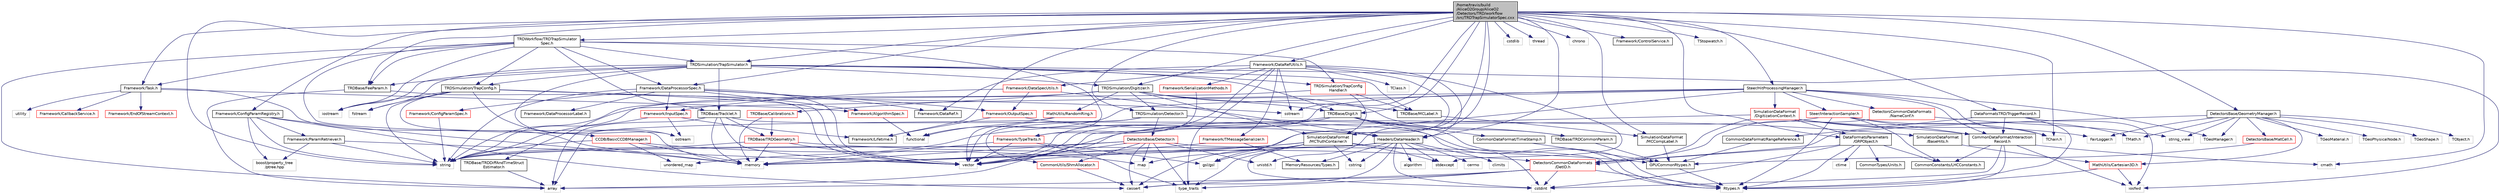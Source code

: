 digraph "/home/travis/build/AliceO2Group/AliceO2/Detectors/TRD/workflow/src/TRDTrapSimulatorSpec.cxx"
{
 // INTERACTIVE_SVG=YES
  bgcolor="transparent";
  edge [fontname="Helvetica",fontsize="10",labelfontname="Helvetica",labelfontsize="10"];
  node [fontname="Helvetica",fontsize="10",shape=record];
  Node0 [label="/home/travis/build\l/AliceO2Group/AliceO2\l/Detectors/TRD/workflow\l/src/TRDTrapSimulatorSpec.cxx",height=0.2,width=0.4,color="black", fillcolor="grey75", style="filled", fontcolor="black"];
  Node0 -> Node1 [color="midnightblue",fontsize="10",style="solid",fontname="Helvetica"];
  Node1 [label="TRDWorkflow/TRDTrapSimulator\lSpec.h",height=0.2,width=0.4,color="black",URL="$dc/d96/TRDTrapSimulatorSpec_8h.html"];
  Node1 -> Node2 [color="midnightblue",fontsize="10",style="solid",fontname="Helvetica"];
  Node2 [label="vector",height=0.2,width=0.4,color="grey75"];
  Node1 -> Node3 [color="midnightblue",fontsize="10",style="solid",fontname="Helvetica"];
  Node3 [label="array",height=0.2,width=0.4,color="grey75"];
  Node1 -> Node4 [color="midnightblue",fontsize="10",style="solid",fontname="Helvetica"];
  Node4 [label="Framework/DataProcessorSpec.h",height=0.2,width=0.4,color="black",URL="$d0/df4/DataProcessorSpec_8h.html"];
  Node4 -> Node5 [color="midnightblue",fontsize="10",style="solid",fontname="Helvetica"];
  Node5 [label="Framework/AlgorithmSpec.h",height=0.2,width=0.4,color="red",URL="$d0/d14/AlgorithmSpec_8h.html"];
  Node5 -> Node80 [color="midnightblue",fontsize="10",style="solid",fontname="Helvetica"];
  Node80 [label="functional",height=0.2,width=0.4,color="grey75"];
  Node4 -> Node138 [color="midnightblue",fontsize="10",style="solid",fontname="Helvetica"];
  Node138 [label="Framework/ConfigParamSpec.h",height=0.2,width=0.4,color="red",URL="$d0/d1c/ConfigParamSpec_8h.html"];
  Node138 -> Node49 [color="midnightblue",fontsize="10",style="solid",fontname="Helvetica"];
  Node49 [label="string",height=0.2,width=0.4,color="grey75"];
  Node4 -> Node143 [color="midnightblue",fontsize="10",style="solid",fontname="Helvetica"];
  Node143 [label="Framework/DataProcessorLabel.h",height=0.2,width=0.4,color="black",URL="$d1/df2/DataProcessorLabel_8h.html"];
  Node4 -> Node8 [color="midnightblue",fontsize="10",style="solid",fontname="Helvetica"];
  Node8 [label="Framework/DataRef.h",height=0.2,width=0.4,color="black",URL="$d5/dfb/DataRef_8h.html"];
  Node4 -> Node55 [color="midnightblue",fontsize="10",style="solid",fontname="Helvetica"];
  Node55 [label="Framework/InputSpec.h",height=0.2,width=0.4,color="red",URL="$d5/d3f/InputSpec_8h.html"];
  Node55 -> Node52 [color="midnightblue",fontsize="10",style="solid",fontname="Helvetica"];
  Node52 [label="Framework/Lifetime.h",height=0.2,width=0.4,color="black",URL="$dc/dca/Lifetime_8h.html"];
  Node55 -> Node49 [color="midnightblue",fontsize="10",style="solid",fontname="Helvetica"];
  Node55 -> Node73 [color="midnightblue",fontsize="10",style="solid",fontname="Helvetica"];
  Node73 [label="ostream",height=0.2,width=0.4,color="grey75"];
  Node4 -> Node42 [color="midnightblue",fontsize="10",style="solid",fontname="Helvetica"];
  Node42 [label="Framework/OutputSpec.h",height=0.2,width=0.4,color="red",URL="$db/d2d/OutputSpec_8h.html"];
  Node42 -> Node43 [color="midnightblue",fontsize="10",style="solid",fontname="Helvetica"];
  Node43 [label="Headers/DataHeader.h",height=0.2,width=0.4,color="black",URL="$dc/dcd/DataHeader_8h.html"];
  Node43 -> Node44 [color="midnightblue",fontsize="10",style="solid",fontname="Helvetica"];
  Node44 [label="cstdint",height=0.2,width=0.4,color="grey75"];
  Node43 -> Node18 [color="midnightblue",fontsize="10",style="solid",fontname="Helvetica"];
  Node18 [label="memory",height=0.2,width=0.4,color="grey75"];
  Node43 -> Node45 [color="midnightblue",fontsize="10",style="solid",fontname="Helvetica"];
  Node45 [label="cassert",height=0.2,width=0.4,color="grey75"];
  Node43 -> Node46 [color="midnightblue",fontsize="10",style="solid",fontname="Helvetica"];
  Node46 [label="cstring",height=0.2,width=0.4,color="grey75"];
  Node43 -> Node47 [color="midnightblue",fontsize="10",style="solid",fontname="Helvetica"];
  Node47 [label="algorithm",height=0.2,width=0.4,color="grey75"];
  Node43 -> Node48 [color="midnightblue",fontsize="10",style="solid",fontname="Helvetica"];
  Node48 [label="stdexcept",height=0.2,width=0.4,color="grey75"];
  Node43 -> Node49 [color="midnightblue",fontsize="10",style="solid",fontname="Helvetica"];
  Node43 -> Node50 [color="midnightblue",fontsize="10",style="solid",fontname="Helvetica"];
  Node50 [label="climits",height=0.2,width=0.4,color="grey75"];
  Node43 -> Node20 [color="midnightblue",fontsize="10",style="solid",fontname="Helvetica"];
  Node20 [label="MemoryResources/Types.h",height=0.2,width=0.4,color="black",URL="$d7/df8/Types_8h.html"];
  Node43 -> Node51 [color="midnightblue",fontsize="10",style="solid",fontname="Helvetica"];
  Node51 [label="cerrno",height=0.2,width=0.4,color="grey75"];
  Node42 -> Node52 [color="midnightblue",fontsize="10",style="solid",fontname="Helvetica"];
  Node4 -> Node49 [color="midnightblue",fontsize="10",style="solid",fontname="Helvetica"];
  Node4 -> Node2 [color="midnightblue",fontsize="10",style="solid",fontname="Helvetica"];
  Node1 -> Node144 [color="midnightblue",fontsize="10",style="solid",fontname="Helvetica"];
  Node144 [label="Framework/Task.h",height=0.2,width=0.4,color="black",URL="$df/d4f/Task_8h.html"];
  Node144 -> Node5 [color="midnightblue",fontsize="10",style="solid",fontname="Helvetica"];
  Node144 -> Node145 [color="midnightblue",fontsize="10",style="solid",fontname="Helvetica"];
  Node145 [label="Framework/CallbackService.h",height=0.2,width=0.4,color="red",URL="$d9/d7f/CallbackService_8h.html"];
  Node144 -> Node147 [color="midnightblue",fontsize="10",style="solid",fontname="Helvetica"];
  Node147 [label="Framework/EndOfStreamContext.h",height=0.2,width=0.4,color="red",URL="$d0/d77/EndOfStreamContext_8h.html"];
  Node144 -> Node29 [color="midnightblue",fontsize="10",style="solid",fontname="Helvetica"];
  Node29 [label="utility",height=0.2,width=0.4,color="grey75"];
  Node144 -> Node18 [color="midnightblue",fontsize="10",style="solid",fontname="Helvetica"];
  Node1 -> Node148 [color="midnightblue",fontsize="10",style="solid",fontname="Helvetica"];
  Node148 [label="TRDBase/FeeParam.h",height=0.2,width=0.4,color="black",URL="$d2/d36/FeeParam_8h.html"];
  Node148 -> Node3 [color="midnightblue",fontsize="10",style="solid",fontname="Helvetica"];
  Node148 -> Node2 [color="midnightblue",fontsize="10",style="solid",fontname="Helvetica"];
  Node1 -> Node149 [color="midnightblue",fontsize="10",style="solid",fontname="Helvetica"];
  Node149 [label="TRDBase/Tracklet.h",height=0.2,width=0.4,color="black",URL="$de/dac/TRD_2base_2include_2TRDBase_2Tracklet_8h.html"];
  Node149 -> Node2 [color="midnightblue",fontsize="10",style="solid",fontname="Helvetica"];
  Node149 -> Node3 [color="midnightblue",fontsize="10",style="solid",fontname="Helvetica"];
  Node149 -> Node18 [color="midnightblue",fontsize="10",style="solid",fontname="Helvetica"];
  Node149 -> Node150 [color="midnightblue",fontsize="10",style="solid",fontname="Helvetica"];
  Node150 [label="Rtypes.h",height=0.2,width=0.4,color="grey75"];
  Node149 -> Node151 [color="midnightblue",fontsize="10",style="solid",fontname="Helvetica"];
  Node151 [label="TRDBase/TRDGeometry.h",height=0.2,width=0.4,color="red",URL="$dd/d07/TRDGeometry_8h.html"];
  Node151 -> Node162 [color="midnightblue",fontsize="10",style="solid",fontname="Helvetica"];
  Node162 [label="DetectorsCommonDataFormats\l/DetID.h",height=0.2,width=0.4,color="red",URL="$d6/d31/DetID_8h.html"];
  Node162 -> Node150 [color="midnightblue",fontsize="10",style="solid",fontname="Helvetica"];
  Node162 -> Node3 [color="midnightblue",fontsize="10",style="solid",fontname="Helvetica"];
  Node162 -> Node45 [color="midnightblue",fontsize="10",style="solid",fontname="Helvetica"];
  Node162 -> Node44 [color="midnightblue",fontsize="10",style="solid",fontname="Helvetica"];
  Node162 -> Node23 [color="midnightblue",fontsize="10",style="solid",fontname="Helvetica"];
  Node23 [label="type_traits",height=0.2,width=0.4,color="grey75"];
  Node151 -> Node49 [color="midnightblue",fontsize="10",style="solid",fontname="Helvetica"];
  Node151 -> Node2 [color="midnightblue",fontsize="10",style="solid",fontname="Helvetica"];
  Node151 -> Node18 [color="midnightblue",fontsize="10",style="solid",fontname="Helvetica"];
  Node1 -> Node178 [color="midnightblue",fontsize="10",style="solid",fontname="Helvetica"];
  Node178 [label="TRDSimulation/TrapSimulator.h",height=0.2,width=0.4,color="black",URL="$d7/d42/TrapSimulator_8h.html"];
  Node178 -> Node71 [color="midnightblue",fontsize="10",style="solid",fontname="Helvetica"];
  Node71 [label="iosfwd",height=0.2,width=0.4,color="grey75"];
  Node178 -> Node161 [color="midnightblue",fontsize="10",style="solid",fontname="Helvetica"];
  Node161 [label="iostream",height=0.2,width=0.4,color="grey75"];
  Node178 -> Node73 [color="midnightblue",fontsize="10",style="solid",fontname="Helvetica"];
  Node178 -> Node179 [color="midnightblue",fontsize="10",style="solid",fontname="Helvetica"];
  Node179 [label="fstream",height=0.2,width=0.4,color="grey75"];
  Node178 -> Node149 [color="midnightblue",fontsize="10",style="solid",fontname="Helvetica"];
  Node178 -> Node148 [color="midnightblue",fontsize="10",style="solid",fontname="Helvetica"];
  Node178 -> Node180 [color="midnightblue",fontsize="10",style="solid",fontname="Helvetica"];
  Node180 [label="TRDBase/Digit.h",height=0.2,width=0.4,color="black",URL="$d7/da5/Detectors_2TRD_2base_2include_2TRDBase_2Digit_8h.html"];
  Node180 -> Node44 [color="midnightblue",fontsize="10",style="solid",fontname="Helvetica"];
  Node180 -> Node2 [color="midnightblue",fontsize="10",style="solid",fontname="Helvetica"];
  Node180 -> Node3 [color="midnightblue",fontsize="10",style="solid",fontname="Helvetica"];
  Node180 -> Node66 [color="midnightblue",fontsize="10",style="solid",fontname="Helvetica"];
  Node66 [label="unordered_map",height=0.2,width=0.4,color="grey75"];
  Node180 -> Node150 [color="midnightblue",fontsize="10",style="solid",fontname="Helvetica"];
  Node180 -> Node181 [color="midnightblue",fontsize="10",style="solid",fontname="Helvetica"];
  Node181 [label="CommonDataFormat/TimeStamp.h",height=0.2,width=0.4,color="black",URL="$df/d5d/common_2include_2CommonDataFormat_2TimeStamp_8h.html"];
  Node181 -> Node157 [color="midnightblue",fontsize="10",style="solid",fontname="Helvetica"];
  Node157 [label="GPUCommonRtypes.h",height=0.2,width=0.4,color="black",URL="$d2/d45/GPUCommonRtypes_8h.html"];
  Node157 -> Node150 [color="midnightblue",fontsize="10",style="solid",fontname="Helvetica"];
  Node180 -> Node156 [color="midnightblue",fontsize="10",style="solid",fontname="Helvetica"];
  Node156 [label="TRDBase/TRDCommonParam.h",height=0.2,width=0.4,color="black",URL="$da/d32/TRDCommonParam_8h.html"];
  Node156 -> Node157 [color="midnightblue",fontsize="10",style="solid",fontname="Helvetica"];
  Node178 -> Node182 [color="midnightblue",fontsize="10",style="solid",fontname="Helvetica"];
  Node182 [label="TRDBase/MCLabel.h",height=0.2,width=0.4,color="black",URL="$dc/d25/Detectors_2TRD_2base_2include_2TRDBase_2MCLabel_8h.html"];
  Node182 -> Node183 [color="midnightblue",fontsize="10",style="solid",fontname="Helvetica"];
  Node183 [label="SimulationDataFormat\l/MCCompLabel.h",height=0.2,width=0.4,color="black",URL="$d7/dcd/MCCompLabel_8h.html"];
  Node183 -> Node157 [color="midnightblue",fontsize="10",style="solid",fontname="Helvetica"];
  Node178 -> Node184 [color="midnightblue",fontsize="10",style="solid",fontname="Helvetica"];
  Node184 [label="TRDSimulation/Digitizer.h",height=0.2,width=0.4,color="black",URL="$d4/dae/TRD_2simulation_2include_2TRDSimulation_2Digitizer_8h.html"];
  Node184 -> Node185 [color="midnightblue",fontsize="10",style="solid",fontname="Helvetica"];
  Node185 [label="TRDSimulation/Detector.h",height=0.2,width=0.4,color="black",URL="$df/df0/TRD_2simulation_2include_2TRDSimulation_2Detector_8h.html"];
  Node185 -> Node2 [color="midnightblue",fontsize="10",style="solid",fontname="Helvetica"];
  Node185 -> Node186 [color="midnightblue",fontsize="10",style="solid",fontname="Helvetica"];
  Node186 [label="DetectorsBase/Detector.h",height=0.2,width=0.4,color="red",URL="$d1/d3a/Base_2include_2DetectorsBase_2Detector_8h.html"];
  Node186 -> Node31 [color="midnightblue",fontsize="10",style="solid",fontname="Helvetica"];
  Node31 [label="map",height=0.2,width=0.4,color="grey75"];
  Node186 -> Node2 [color="midnightblue",fontsize="10",style="solid",fontname="Helvetica"];
  Node186 -> Node18 [color="midnightblue",fontsize="10",style="solid",fontname="Helvetica"];
  Node186 -> Node150 [color="midnightblue",fontsize="10",style="solid",fontname="Helvetica"];
  Node186 -> Node23 [color="midnightblue",fontsize="10",style="solid",fontname="Helvetica"];
  Node186 -> Node49 [color="midnightblue",fontsize="10",style="solid",fontname="Helvetica"];
  Node186 -> Node194 [color="midnightblue",fontsize="10",style="solid",fontname="Helvetica"];
  Node194 [label="CommonUtils/ShmAllocator.h",height=0.2,width=0.4,color="red",URL="$d0/d91/ShmAllocator_8h.html"];
  Node194 -> Node45 [color="midnightblue",fontsize="10",style="solid",fontname="Helvetica"];
  Node186 -> Node196 [color="midnightblue",fontsize="10",style="solid",fontname="Helvetica"];
  Node196 [label="unistd.h",height=0.2,width=0.4,color="grey75"];
  Node186 -> Node45 [color="midnightblue",fontsize="10",style="solid",fontname="Helvetica"];
  Node185 -> Node197 [color="midnightblue",fontsize="10",style="solid",fontname="Helvetica"];
  Node197 [label="SimulationDataFormat\l/BaseHits.h",height=0.2,width=0.4,color="black",URL="$d4/d25/BaseHits_8h.html"];
  Node197 -> Node168 [color="midnightblue",fontsize="10",style="solid",fontname="Helvetica"];
  Node168 [label="MathUtils/Cartesian3D.h",height=0.2,width=0.4,color="red",URL="$dd/d76/Cartesian3D_8h.html"];
  Node168 -> Node150 [color="midnightblue",fontsize="10",style="solid",fontname="Helvetica"];
  Node168 -> Node71 [color="midnightblue",fontsize="10",style="solid",fontname="Helvetica"];
  Node185 -> Node194 [color="midnightblue",fontsize="10",style="solid",fontname="Helvetica"];
  Node184 -> Node180 [color="midnightblue",fontsize="10",style="solid",fontname="Helvetica"];
  Node184 -> Node182 [color="midnightblue",fontsize="10",style="solid",fontname="Helvetica"];
  Node184 -> Node198 [color="midnightblue",fontsize="10",style="solid",fontname="Helvetica"];
  Node198 [label="SimulationDataFormat\l/MCTruthContainer.h",height=0.2,width=0.4,color="black",URL="$db/d14/MCTruthContainer_8h.html",tooltip="Definition of a container to keep Monte Carlo truth external to simulation objects. "];
  Node198 -> Node157 [color="midnightblue",fontsize="10",style="solid",fontname="Helvetica"];
  Node198 -> Node44 [color="midnightblue",fontsize="10",style="solid",fontname="Helvetica"];
  Node198 -> Node45 [color="midnightblue",fontsize="10",style="solid",fontname="Helvetica"];
  Node198 -> Node48 [color="midnightblue",fontsize="10",style="solid",fontname="Helvetica"];
  Node198 -> Node27 [color="midnightblue",fontsize="10",style="solid",fontname="Helvetica"];
  Node27 [label="gsl/gsl",height=0.2,width=0.4,color="grey75"];
  Node198 -> Node23 [color="midnightblue",fontsize="10",style="solid",fontname="Helvetica"];
  Node198 -> Node46 [color="midnightblue",fontsize="10",style="solid",fontname="Helvetica"];
  Node198 -> Node18 [color="midnightblue",fontsize="10",style="solid",fontname="Helvetica"];
  Node198 -> Node2 [color="midnightblue",fontsize="10",style="solid",fontname="Helvetica"];
  Node184 -> Node156 [color="midnightblue",fontsize="10",style="solid",fontname="Helvetica"];
  Node184 -> Node199 [color="midnightblue",fontsize="10",style="solid",fontname="Helvetica"];
  Node199 [label="TRDBase/TRDDiffAndTimeStruct\lEstimator.h",height=0.2,width=0.4,color="black",URL="$d9/dd4/TRDDiffAndTimeStructEstimator_8h.html"];
  Node199 -> Node3 [color="midnightblue",fontsize="10",style="solid",fontname="Helvetica"];
  Node184 -> Node200 [color="midnightblue",fontsize="10",style="solid",fontname="Helvetica"];
  Node200 [label="TRDBase/Calibrations.h",height=0.2,width=0.4,color="red",URL="$d4/d17/Calibrations_8h.html"];
  Node200 -> Node18 [color="midnightblue",fontsize="10",style="solid",fontname="Helvetica"];
  Node200 -> Node151 [color="midnightblue",fontsize="10",style="solid",fontname="Helvetica"];
  Node184 -> Node214 [color="midnightblue",fontsize="10",style="solid",fontname="Helvetica"];
  Node214 [label="MathUtils/RandomRing.h",height=0.2,width=0.4,color="red",URL="$db/dac/RandomRing_8h.html"];
  Node214 -> Node3 [color="midnightblue",fontsize="10",style="solid",fontname="Helvetica"];
  Node214 -> Node80 [color="midnightblue",fontsize="10",style="solid",fontname="Helvetica"];
  Node178 -> Node218 [color="midnightblue",fontsize="10",style="solid",fontname="Helvetica"];
  Node218 [label="TRDSimulation/TrapConfig\lHandler.h",height=0.2,width=0.4,color="red",URL="$de/d00/TrapConfigHandler_8h.html"];
  Node218 -> Node49 [color="midnightblue",fontsize="10",style="solid",fontname="Helvetica"];
  Node218 -> Node198 [color="midnightblue",fontsize="10",style="solid",fontname="Helvetica"];
  Node218 -> Node182 [color="midnightblue",fontsize="10",style="solid",fontname="Helvetica"];
  Node178 -> Node219 [color="midnightblue",fontsize="10",style="solid",fontname="Helvetica"];
  Node219 [label="TRDSimulation/TrapConfig.h",height=0.2,width=0.4,color="black",URL="$d8/dbb/TrapConfig_8h.html"];
  Node219 -> Node49 [color="midnightblue",fontsize="10",style="solid",fontname="Helvetica"];
  Node219 -> Node2 [color="midnightblue",fontsize="10",style="solid",fontname="Helvetica"];
  Node219 -> Node18 [color="midnightblue",fontsize="10",style="solid",fontname="Helvetica"];
  Node219 -> Node161 [color="midnightblue",fontsize="10",style="solid",fontname="Helvetica"];
  Node219 -> Node73 [color="midnightblue",fontsize="10",style="solid",fontname="Helvetica"];
  Node219 -> Node179 [color="midnightblue",fontsize="10",style="solid",fontname="Helvetica"];
  Node219 -> Node77 [color="midnightblue",fontsize="10",style="solid",fontname="Helvetica"];
  Node77 [label="sstream",height=0.2,width=0.4,color="grey75"];
  Node1 -> Node219 [color="midnightblue",fontsize="10",style="solid",fontname="Helvetica"];
  Node1 -> Node218 [color="midnightblue",fontsize="10",style="solid",fontname="Helvetica"];
  Node1 -> Node220 [color="midnightblue",fontsize="10",style="solid",fontname="Helvetica"];
  Node220 [label="CCDB/BasicCCDBManager.h",height=0.2,width=0.4,color="red",URL="$d5/df3/BasicCCDBManager_8h.html"];
  Node220 -> Node49 [color="midnightblue",fontsize="10",style="solid",fontname="Helvetica"];
  Node220 -> Node31 [color="midnightblue",fontsize="10",style="solid",fontname="Helvetica"];
  Node220 -> Node66 [color="midnightblue",fontsize="10",style="solid",fontname="Helvetica"];
  Node220 -> Node18 [color="midnightblue",fontsize="10",style="solid",fontname="Helvetica"];
  Node1 -> Node161 [color="midnightblue",fontsize="10",style="solid",fontname="Helvetica"];
  Node0 -> Node140 [color="midnightblue",fontsize="10",style="solid",fontname="Helvetica"];
  Node140 [label="cstdlib",height=0.2,width=0.4,color="grey75"];
  Node0 -> Node227 [color="midnightblue",fontsize="10",style="solid",fontname="Helvetica"];
  Node227 [label="thread",height=0.2,width=0.4,color="grey75"];
  Node0 -> Node49 [color="midnightblue",fontsize="10",style="solid",fontname="Helvetica"];
  Node0 -> Node77 [color="midnightblue",fontsize="10",style="solid",fontname="Helvetica"];
  Node0 -> Node165 [color="midnightblue",fontsize="10",style="solid",fontname="Helvetica"];
  Node165 [label="cmath",height=0.2,width=0.4,color="grey75"];
  Node0 -> Node196 [color="midnightblue",fontsize="10",style="solid",fontname="Helvetica"];
  Node0 -> Node59 [color="midnightblue",fontsize="10",style="solid",fontname="Helvetica"];
  Node59 [label="chrono",height=0.2,width=0.4,color="grey75"];
  Node0 -> Node228 [color="midnightblue",fontsize="10",style="solid",fontname="Helvetica"];
  Node228 [label="Framework/ConfigParamRegistry.h",height=0.2,width=0.4,color="black",URL="$de/dc6/ConfigParamRegistry_8h.html"];
  Node228 -> Node229 [color="midnightblue",fontsize="10",style="solid",fontname="Helvetica"];
  Node229 [label="Framework/ParamRetriever.h",height=0.2,width=0.4,color="black",URL="$df/d72/ParamRetriever_8h.html"];
  Node229 -> Node230 [color="midnightblue",fontsize="10",style="solid",fontname="Helvetica"];
  Node230 [label="boost/property_tree\l/ptree.hpp",height=0.2,width=0.4,color="grey75"];
  Node229 -> Node49 [color="midnightblue",fontsize="10",style="solid",fontname="Helvetica"];
  Node229 -> Node2 [color="midnightblue",fontsize="10",style="solid",fontname="Helvetica"];
  Node228 -> Node230 [color="midnightblue",fontsize="10",style="solid",fontname="Helvetica"];
  Node228 -> Node18 [color="midnightblue",fontsize="10",style="solid",fontname="Helvetica"];
  Node228 -> Node49 [color="midnightblue",fontsize="10",style="solid",fontname="Helvetica"];
  Node228 -> Node45 [color="midnightblue",fontsize="10",style="solid",fontname="Helvetica"];
  Node0 -> Node231 [color="midnightblue",fontsize="10",style="solid",fontname="Helvetica"];
  Node231 [label="Framework/ControlService.h",height=0.2,width=0.4,color="black",URL="$d2/d43/ControlService_8h.html"];
  Node0 -> Node4 [color="midnightblue",fontsize="10",style="solid",fontname="Helvetica"];
  Node0 -> Node9 [color="midnightblue",fontsize="10",style="solid",fontname="Helvetica"];
  Node9 [label="Framework/DataRefUtils.h",height=0.2,width=0.4,color="black",URL="$d5/db8/DataRefUtils_8h.html"];
  Node9 -> Node8 [color="midnightblue",fontsize="10",style="solid",fontname="Helvetica"];
  Node9 -> Node10 [color="midnightblue",fontsize="10",style="solid",fontname="Helvetica"];
  Node10 [label="Framework/TMessageSerializer.h",height=0.2,width=0.4,color="red",URL="$d8/d3c/TMessageSerializer_8h.html"];
  Node10 -> Node18 [color="midnightblue",fontsize="10",style="solid",fontname="Helvetica"];
  Node10 -> Node20 [color="midnightblue",fontsize="10",style="solid",fontname="Helvetica"];
  Node9 -> Node21 [color="midnightblue",fontsize="10",style="solid",fontname="Helvetica"];
  Node21 [label="Framework/SerializationMethods.h",height=0.2,width=0.4,color="red",URL="$d1/d53/SerializationMethods_8h.html",tooltip="Type wrappers for enfording a specific serialization method. "];
  Node21 -> Node22 [color="midnightblue",fontsize="10",style="solid",fontname="Helvetica"];
  Node22 [label="Framework/TypeTraits.h",height=0.2,width=0.4,color="red",URL="$d0/d95/TypeTraits_8h.html"];
  Node22 -> Node23 [color="midnightblue",fontsize="10",style="solid",fontname="Helvetica"];
  Node22 -> Node2 [color="midnightblue",fontsize="10",style="solid",fontname="Helvetica"];
  Node22 -> Node18 [color="midnightblue",fontsize="10",style="solid",fontname="Helvetica"];
  Node22 -> Node27 [color="midnightblue",fontsize="10",style="solid",fontname="Helvetica"];
  Node9 -> Node41 [color="midnightblue",fontsize="10",style="solid",fontname="Helvetica"];
  Node41 [label="Framework/DataSpecUtils.h",height=0.2,width=0.4,color="red",URL="$d6/d68/DataSpecUtils_8h.html"];
  Node41 -> Node42 [color="midnightblue",fontsize="10",style="solid",fontname="Helvetica"];
  Node41 -> Node55 [color="midnightblue",fontsize="10",style="solid",fontname="Helvetica"];
  Node41 -> Node43 [color="midnightblue",fontsize="10",style="solid",fontname="Helvetica"];
  Node9 -> Node22 [color="midnightblue",fontsize="10",style="solid",fontname="Helvetica"];
  Node9 -> Node43 [color="midnightblue",fontsize="10",style="solid",fontname="Helvetica"];
  Node9 -> Node76 [color="midnightblue",fontsize="10",style="solid",fontname="Helvetica"];
  Node76 [label="TClass.h",height=0.2,width=0.4,color="grey75"];
  Node9 -> Node27 [color="midnightblue",fontsize="10",style="solid",fontname="Helvetica"];
  Node9 -> Node48 [color="midnightblue",fontsize="10",style="solid",fontname="Helvetica"];
  Node9 -> Node77 [color="midnightblue",fontsize="10",style="solid",fontname="Helvetica"];
  Node9 -> Node23 [color="midnightblue",fontsize="10",style="solid",fontname="Helvetica"];
  Node0 -> Node52 [color="midnightblue",fontsize="10",style="solid",fontname="Helvetica"];
  Node0 -> Node144 [color="midnightblue",fontsize="10",style="solid",fontname="Helvetica"];
  Node0 -> Node43 [color="midnightblue",fontsize="10",style="solid",fontname="Helvetica"];
  Node0 -> Node232 [color="midnightblue",fontsize="10",style="solid",fontname="Helvetica"];
  Node232 [label="TStopwatch.h",height=0.2,width=0.4,color="grey75"];
  Node0 -> Node233 [color="midnightblue",fontsize="10",style="solid",fontname="Helvetica"];
  Node233 [label="Steer/HitProcessingManager.h",height=0.2,width=0.4,color="black",URL="$dd/d40/HitProcessingManager_8h.html"];
  Node233 -> Node234 [color="midnightblue",fontsize="10",style="solid",fontname="Helvetica"];
  Node234 [label="CommonDataFormat/Interaction\lRecord.h",height=0.2,width=0.4,color="black",URL="$d9/d80/InteractionRecord_8h.html"];
  Node234 -> Node150 [color="midnightblue",fontsize="10",style="solid",fontname="Helvetica"];
  Node234 -> Node71 [color="midnightblue",fontsize="10",style="solid",fontname="Helvetica"];
  Node234 -> Node165 [color="midnightblue",fontsize="10",style="solid",fontname="Helvetica"];
  Node234 -> Node44 [color="midnightblue",fontsize="10",style="solid",fontname="Helvetica"];
  Node234 -> Node235 [color="midnightblue",fontsize="10",style="solid",fontname="Helvetica"];
  Node235 [label="CommonConstants/LHCConstants.h",height=0.2,width=0.4,color="black",URL="$d4/dc6/LHCConstants_8h.html",tooltip="Header to collect LHC related constants. "];
  Node233 -> Node236 [color="midnightblue",fontsize="10",style="solid",fontname="Helvetica"];
  Node236 [label="SimulationDataFormat\l/DigitizationContext.h",height=0.2,width=0.4,color="red",URL="$d1/def/DigitizationContext_8h.html"];
  Node236 -> Node2 [color="midnightblue",fontsize="10",style="solid",fontname="Helvetica"];
  Node236 -> Node237 [color="midnightblue",fontsize="10",style="solid",fontname="Helvetica"];
  Node237 [label="TChain.h",height=0.2,width=0.4,color="grey75"];
  Node236 -> Node234 [color="midnightblue",fontsize="10",style="solid",fontname="Helvetica"];
  Node236 -> Node162 [color="midnightblue",fontsize="10",style="solid",fontname="Helvetica"];
  Node236 -> Node240 [color="midnightblue",fontsize="10",style="solid",fontname="Helvetica"];
  Node240 [label="DataFormatsParameters\l/GRPObject.h",height=0.2,width=0.4,color="black",URL="$de/d28/GRPObject_8h.html",tooltip="Header of the General Run Parameters object. "];
  Node240 -> Node150 [color="midnightblue",fontsize="10",style="solid",fontname="Helvetica"];
  Node240 -> Node44 [color="midnightblue",fontsize="10",style="solid",fontname="Helvetica"];
  Node240 -> Node241 [color="midnightblue",fontsize="10",style="solid",fontname="Helvetica"];
  Node241 [label="ctime",height=0.2,width=0.4,color="grey75"];
  Node240 -> Node235 [color="midnightblue",fontsize="10",style="solid",fontname="Helvetica"];
  Node240 -> Node242 [color="midnightblue",fontsize="10",style="solid",fontname="Helvetica"];
  Node242 [label="CommonTypes/Units.h",height=0.2,width=0.4,color="black",URL="$da/d58/Units_8h.html",tooltip="Header to collect definitions for different units. "];
  Node240 -> Node162 [color="midnightblue",fontsize="10",style="solid",fontname="Helvetica"];
  Node236 -> Node243 [color="midnightblue",fontsize="10",style="solid",fontname="Helvetica"];
  Node243 [label="FairLogger.h",height=0.2,width=0.4,color="grey75"];
  Node233 -> Node244 [color="midnightblue",fontsize="10",style="solid",fontname="Helvetica"];
  Node244 [label="Steer/InteractionSampler.h",height=0.2,width=0.4,color="red",URL="$df/dff/InteractionSampler_8h.html"];
  Node244 -> Node150 [color="midnightblue",fontsize="10",style="solid",fontname="Helvetica"];
  Node244 -> Node245 [color="midnightblue",fontsize="10",style="solid",fontname="Helvetica"];
  Node245 [label="TMath.h",height=0.2,width=0.4,color="grey75"];
  Node244 -> Node2 [color="midnightblue",fontsize="10",style="solid",fontname="Helvetica"];
  Node244 -> Node234 [color="midnightblue",fontsize="10",style="solid",fontname="Helvetica"];
  Node244 -> Node235 [color="midnightblue",fontsize="10",style="solid",fontname="Helvetica"];
  Node233 -> Node246 [color="midnightblue",fontsize="10",style="solid",fontname="Helvetica"];
  Node246 [label="DetectorsCommonDataFormats\l/NameConf.h",height=0.2,width=0.4,color="red",URL="$d7/d61/NameConf_8h.html",tooltip="Definition of the Names Generator class. "];
  Node246 -> Node162 [color="midnightblue",fontsize="10",style="solid",fontname="Helvetica"];
  Node246 -> Node142 [color="midnightblue",fontsize="10",style="solid",fontname="Helvetica"];
  Node142 [label="string_view",height=0.2,width=0.4,color="grey75"];
  Node233 -> Node248 [color="midnightblue",fontsize="10",style="solid",fontname="Helvetica"];
  Node248 [label="TGeoManager.h",height=0.2,width=0.4,color="grey75"];
  Node233 -> Node49 [color="midnightblue",fontsize="10",style="solid",fontname="Helvetica"];
  Node233 -> Node2 [color="midnightblue",fontsize="10",style="solid",fontname="Helvetica"];
  Node233 -> Node31 [color="midnightblue",fontsize="10",style="solid",fontname="Helvetica"];
  Node233 -> Node80 [color="midnightblue",fontsize="10",style="solid",fontname="Helvetica"];
  Node233 -> Node237 [color="midnightblue",fontsize="10",style="solid",fontname="Helvetica"];
  Node0 -> Node237 [color="midnightblue",fontsize="10",style="solid",fontname="Helvetica"];
  Node0 -> Node183 [color="midnightblue",fontsize="10",style="solid",fontname="Helvetica"];
  Node0 -> Node198 [color="midnightblue",fontsize="10",style="solid",fontname="Helvetica"];
  Node0 -> Node240 [color="midnightblue",fontsize="10",style="solid",fontname="Helvetica"];
  Node0 -> Node180 [color="midnightblue",fontsize="10",style="solid",fontname="Helvetica"];
  Node0 -> Node178 [color="midnightblue",fontsize="10",style="solid",fontname="Helvetica"];
  Node0 -> Node184 [color="midnightblue",fontsize="10",style="solid",fontname="Helvetica"];
  Node0 -> Node185 [color="midnightblue",fontsize="10",style="solid",fontname="Helvetica"];
  Node0 -> Node249 [color="midnightblue",fontsize="10",style="solid",fontname="Helvetica"];
  Node249 [label="DetectorsBase/GeometryManager.h",height=0.2,width=0.4,color="black",URL="$db/dcc/Detectors_2Base_2include_2DetectorsBase_2GeometryManager_8h.html"];
  Node249 -> Node248 [color="midnightblue",fontsize="10",style="solid",fontname="Helvetica"];
  Node249 -> Node250 [color="midnightblue",fontsize="10",style="solid",fontname="Helvetica"];
  Node250 [label="TGeoMaterial.h",height=0.2,width=0.4,color="grey75"];
  Node249 -> Node251 [color="midnightblue",fontsize="10",style="solid",fontname="Helvetica"];
  Node251 [label="TGeoPhysicalNode.h",height=0.2,width=0.4,color="grey75"];
  Node249 -> Node252 [color="midnightblue",fontsize="10",style="solid",fontname="Helvetica"];
  Node252 [label="TGeoShape.h",height=0.2,width=0.4,color="grey75"];
  Node249 -> Node245 [color="midnightblue",fontsize="10",style="solid",fontname="Helvetica"];
  Node249 -> Node223 [color="midnightblue",fontsize="10",style="solid",fontname="Helvetica"];
  Node223 [label="TObject.h",height=0.2,width=0.4,color="grey75"];
  Node249 -> Node142 [color="midnightblue",fontsize="10",style="solid",fontname="Helvetica"];
  Node249 -> Node162 [color="midnightblue",fontsize="10",style="solid",fontname="Helvetica"];
  Node249 -> Node243 [color="midnightblue",fontsize="10",style="solid",fontname="Helvetica"];
  Node249 -> Node168 [color="midnightblue",fontsize="10",style="solid",fontname="Helvetica"];
  Node249 -> Node253 [color="midnightblue",fontsize="10",style="solid",fontname="Helvetica"];
  Node253 [label="DetectorsBase/MatCell.h",height=0.2,width=0.4,color="red",URL="$db/dba/MatCell_8h.html",tooltip="Declarations for material properties of the cell (voxel) "];
  Node253 -> Node157 [color="midnightblue",fontsize="10",style="solid",fontname="Helvetica"];
  Node0 -> Node148 [color="midnightblue",fontsize="10",style="solid",fontname="Helvetica"];
  Node0 -> Node254 [color="midnightblue",fontsize="10",style="solid",fontname="Helvetica"];
  Node254 [label="DataFormatsTRD/TriggerRecord.h",height=0.2,width=0.4,color="black",URL="$d9/dbe/TRD_2include_2DataFormatsTRD_2TriggerRecord_8h.html"];
  Node254 -> Node71 [color="midnightblue",fontsize="10",style="solid",fontname="Helvetica"];
  Node254 -> Node150 [color="midnightblue",fontsize="10",style="solid",fontname="Helvetica"];
  Node254 -> Node234 [color="midnightblue",fontsize="10",style="solid",fontname="Helvetica"];
  Node254 -> Node255 [color="midnightblue",fontsize="10",style="solid",fontname="Helvetica"];
  Node255 [label="CommonDataFormat/RangeReference.h",height=0.2,width=0.4,color="black",URL="$de/d64/RangeReference_8h.html",tooltip="Class to refer to the 1st entry and N elements of some group in the continuous container. "];
  Node255 -> Node157 [color="midnightblue",fontsize="10",style="solid",fontname="Helvetica"];
}
